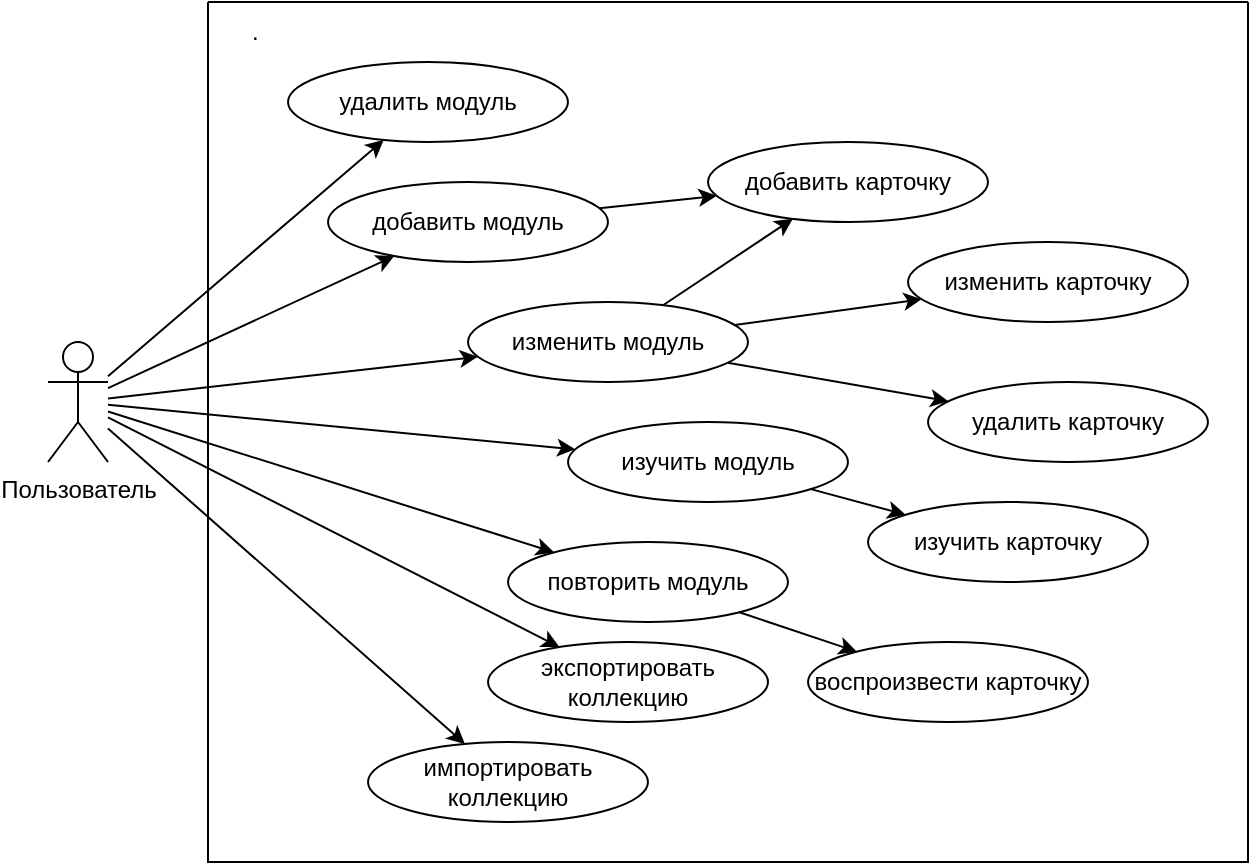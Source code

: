 <mxfile>
    <diagram id="1Ekgb9CgV76A7zxWVkX2" name="Page-1">
        <mxGraphModel dx="778" dy="602" grid="1" gridSize="10" guides="1" tooltips="1" connect="1" arrows="1" fold="1" page="0" pageScale="1" pageWidth="827" pageHeight="1169" math="0" shadow="0">
            <root>
                <mxCell id="0"/>
                <mxCell id="1" parent="0"/>
                <mxCell id="12" style="edgeStyle=none;html=1;" parent="1" source="2" target="5" edge="1">
                    <mxGeometry relative="1" as="geometry"/>
                </mxCell>
                <mxCell id="13" style="edgeStyle=none;html=1;" parent="1" source="2" target="22" edge="1">
                    <mxGeometry relative="1" as="geometry">
                        <mxPoint x="310.944" y="279.262" as="targetPoint"/>
                    </mxGeometry>
                </mxCell>
                <mxCell id="14" style="edgeStyle=none;html=1;" parent="1" source="2" target="8" edge="1">
                    <mxGeometry relative="1" as="geometry"/>
                </mxCell>
                <mxCell id="15" style="edgeStyle=none;html=1;" parent="1" source="2" target="7" edge="1">
                    <mxGeometry relative="1" as="geometry"/>
                </mxCell>
                <mxCell id="24" style="edgeStyle=none;html=1;" edge="1" parent="1" source="2" target="23">
                    <mxGeometry relative="1" as="geometry"/>
                </mxCell>
                <mxCell id="30" style="edgeStyle=none;html=1;" edge="1" parent="1" source="2" target="29">
                    <mxGeometry relative="1" as="geometry"/>
                </mxCell>
                <mxCell id="33" style="edgeStyle=none;html=1;" edge="1" parent="1" source="2" target="32">
                    <mxGeometry relative="1" as="geometry"/>
                </mxCell>
                <mxCell id="2" value="Пользователь" style="shape=umlActor;verticalLabelPosition=bottom;verticalAlign=top;html=1;outlineConnect=0;" parent="1" vertex="1">
                    <mxGeometry x="80" y="210" width="30" height="60" as="geometry"/>
                </mxCell>
                <mxCell id="3" value="" style="swimlane;startSize=0;" parent="1" vertex="1">
                    <mxGeometry x="160" y="40" width="520" height="430" as="geometry"/>
                </mxCell>
                <mxCell id="4" value="." style="text;html=1;strokeColor=none;fillColor=none;align=left;verticalAlign=middle;whiteSpace=wrap;rounded=0;" parent="3" vertex="1">
                    <mxGeometry x="20" width="410" height="30" as="geometry"/>
                </mxCell>
                <mxCell id="16" style="edgeStyle=none;html=1;" parent="3" source="5" target="9" edge="1">
                    <mxGeometry relative="1" as="geometry"/>
                </mxCell>
                <mxCell id="5" value="добавить модуль" style="ellipse;whiteSpace=wrap;html=1;" parent="3" vertex="1">
                    <mxGeometry x="60" y="90" width="140" height="40" as="geometry"/>
                </mxCell>
                <mxCell id="7" value="удалить модуль" style="ellipse;whiteSpace=wrap;html=1;" parent="3" vertex="1">
                    <mxGeometry x="40" y="30" width="140" height="40" as="geometry"/>
                </mxCell>
                <mxCell id="17" style="edgeStyle=none;html=1;" parent="3" source="8" target="9" edge="1">
                    <mxGeometry relative="1" as="geometry"/>
                </mxCell>
                <mxCell id="18" style="edgeStyle=none;html=1;" parent="3" source="8" target="10" edge="1">
                    <mxGeometry relative="1" as="geometry"/>
                </mxCell>
                <mxCell id="21" style="edgeStyle=none;html=1;" parent="3" source="8" target="20" edge="1">
                    <mxGeometry relative="1" as="geometry"/>
                </mxCell>
                <mxCell id="8" value="изменить модуль" style="ellipse;whiteSpace=wrap;html=1;" parent="3" vertex="1">
                    <mxGeometry x="130" y="150" width="140" height="40" as="geometry"/>
                </mxCell>
                <mxCell id="9" value="добавить карточку" style="ellipse;whiteSpace=wrap;html=1;" parent="3" vertex="1">
                    <mxGeometry x="250" y="70" width="140" height="40" as="geometry"/>
                </mxCell>
                <mxCell id="10" value="удалить карточку" style="ellipse;whiteSpace=wrap;html=1;" parent="3" vertex="1">
                    <mxGeometry x="360" y="190" width="140" height="40" as="geometry"/>
                </mxCell>
                <mxCell id="20" value="изменить карточку" style="ellipse;whiteSpace=wrap;html=1;" parent="3" vertex="1">
                    <mxGeometry x="350" y="120" width="140" height="40" as="geometry"/>
                </mxCell>
                <mxCell id="26" style="edgeStyle=none;html=1;" edge="1" parent="3" source="22" target="25">
                    <mxGeometry relative="1" as="geometry"/>
                </mxCell>
                <mxCell id="22" value="изучить модуль" style="ellipse;whiteSpace=wrap;html=1;" vertex="1" parent="3">
                    <mxGeometry x="180" y="210" width="140" height="40" as="geometry"/>
                </mxCell>
                <mxCell id="28" style="edgeStyle=none;html=1;" edge="1" parent="3" source="23" target="27">
                    <mxGeometry relative="1" as="geometry"/>
                </mxCell>
                <mxCell id="23" value="повторить модуль" style="ellipse;whiteSpace=wrap;html=1;" vertex="1" parent="3">
                    <mxGeometry x="150" y="270" width="140" height="40" as="geometry"/>
                </mxCell>
                <mxCell id="25" value="изучить карточку" style="ellipse;whiteSpace=wrap;html=1;" vertex="1" parent="3">
                    <mxGeometry x="330" y="250" width="140" height="40" as="geometry"/>
                </mxCell>
                <mxCell id="27" value="воспроизвести карточку" style="ellipse;whiteSpace=wrap;html=1;" vertex="1" parent="3">
                    <mxGeometry x="300" y="320" width="140" height="40" as="geometry"/>
                </mxCell>
                <mxCell id="29" value="экспортировать коллекцию" style="ellipse;whiteSpace=wrap;html=1;" vertex="1" parent="3">
                    <mxGeometry x="140" y="320" width="140" height="40" as="geometry"/>
                </mxCell>
                <mxCell id="32" value="импортировать коллекцию" style="ellipse;whiteSpace=wrap;html=1;" vertex="1" parent="3">
                    <mxGeometry x="80" y="370" width="140" height="40" as="geometry"/>
                </mxCell>
            </root>
        </mxGraphModel>
    </diagram>
</mxfile>